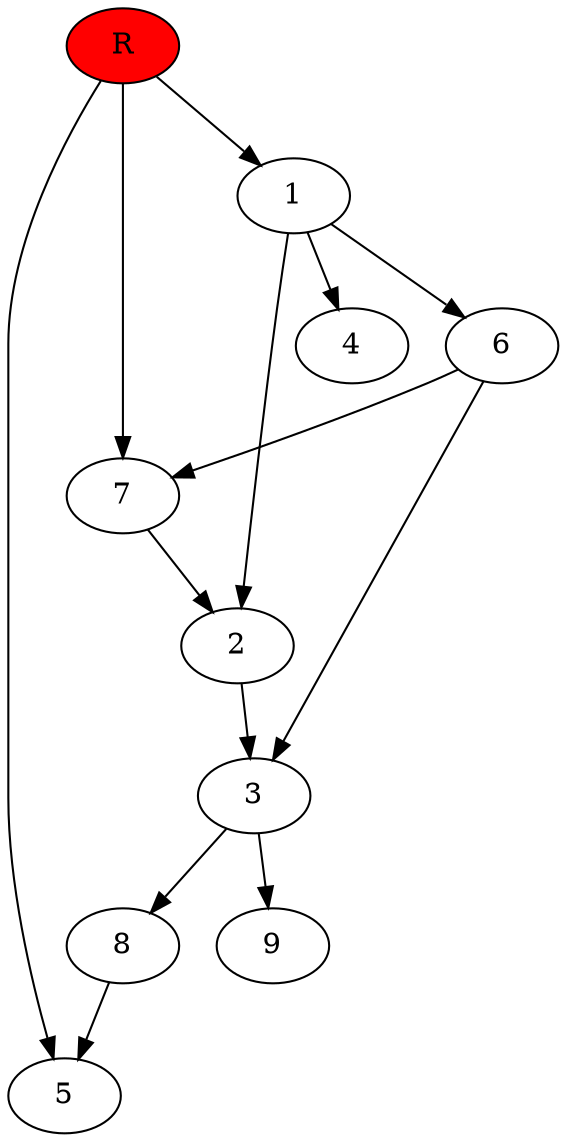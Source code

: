 digraph prb42734 {
	1
	2
	3
	4
	5
	6
	7
	8
	R [fillcolor="#ff0000" style=filled]
	1 -> 2
	1 -> 4
	1 -> 6
	2 -> 3
	3 -> 8
	3 -> 9
	6 -> 3
	6 -> 7
	7 -> 2
	8 -> 5
	R -> 1
	R -> 5
	R -> 7
}
